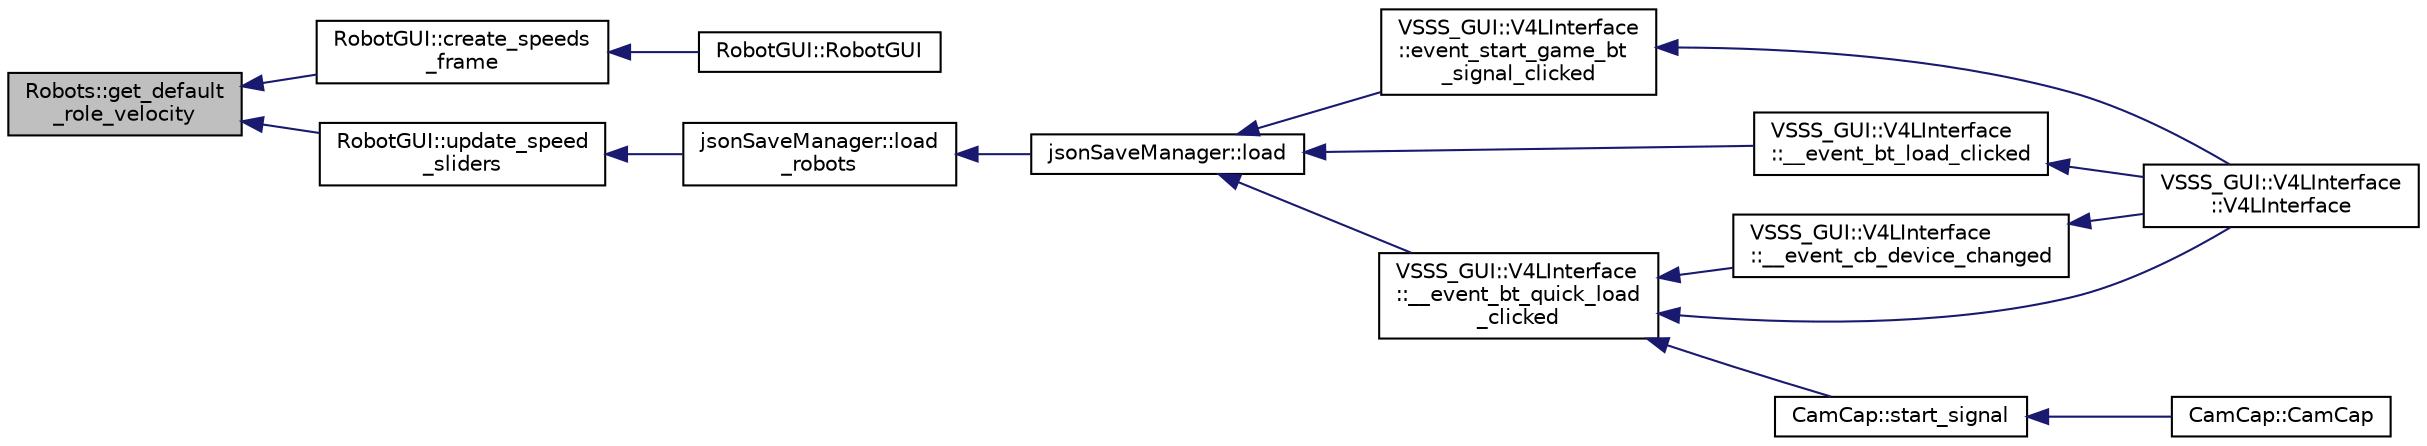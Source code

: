digraph "Robots::get_default_role_velocity"
{
 // INTERACTIVE_SVG=YES
  edge [fontname="Helvetica",fontsize="10",labelfontname="Helvetica",labelfontsize="10"];
  node [fontname="Helvetica",fontsize="10",shape=record];
  rankdir="LR";
  Node112 [label="Robots::get_default\l_role_velocity",height=0.2,width=0.4,color="black", fillcolor="grey75", style="filled", fontcolor="black"];
  Node112 -> Node113 [dir="back",color="midnightblue",fontsize="10",style="solid"];
  Node113 [label="RobotGUI::create_speeds\l_frame",height=0.2,width=0.4,color="black", fillcolor="white", style="filled",URL="$class_robot_g_u_i.html#a05b171a9b805af42e32ed9036478dafe"];
  Node113 -> Node114 [dir="back",color="midnightblue",fontsize="10",style="solid"];
  Node114 [label="RobotGUI::RobotGUI",height=0.2,width=0.4,color="black", fillcolor="white", style="filled",URL="$class_robot_g_u_i.html#a6e5874c7d6304555c48b08bd9c381253"];
  Node112 -> Node115 [dir="back",color="midnightblue",fontsize="10",style="solid"];
  Node115 [label="RobotGUI::update_speed\l_sliders",height=0.2,width=0.4,color="black", fillcolor="white", style="filled",URL="$class_robot_g_u_i.html#a7e7796fabb839c7eea5f82387fd10359"];
  Node115 -> Node116 [dir="back",color="midnightblue",fontsize="10",style="solid"];
  Node116 [label="jsonSaveManager::load\l_robots",height=0.2,width=0.4,color="black", fillcolor="white", style="filled",URL="$classjson_save_manager.html#a6ddf4a28c77c83f37e3771177226c960",tooltip="Load robot configurations from our JSON object to the interface. "];
  Node116 -> Node117 [dir="back",color="midnightblue",fontsize="10",style="solid"];
  Node117 [label="jsonSaveManager::load",height=0.2,width=0.4,color="black", fillcolor="white", style="filled",URL="$classjson_save_manager.html#a79fd35c53290662b58c5a4869376fa2e",tooltip="Loads all avaliable configurations in the given .json file. "];
  Node117 -> Node118 [dir="back",color="midnightblue",fontsize="10",style="solid"];
  Node118 [label="VSSS_GUI::V4LInterface\l::__event_bt_load_clicked",height=0.2,width=0.4,color="black", fillcolor="white", style="filled",URL="$class_v_s_s_s___g_u_i_1_1_v4_l_interface.html#a62894fc8a49716b44d3a3c6a445fe880",tooltip="Event triggered when &#39;Load&#39; button is clicked. "];
  Node118 -> Node119 [dir="back",color="midnightblue",fontsize="10",style="solid"];
  Node119 [label="VSSS_GUI::V4LInterface\l::V4LInterface",height=0.2,width=0.4,color="black", fillcolor="white", style="filled",URL="$class_v_s_s_s___g_u_i_1_1_v4_l_interface.html#a8fafd828eacc6d5480649fa9fddc7ee4",tooltip="Constructor of a V4LInterface object. "];
  Node117 -> Node120 [dir="back",color="midnightblue",fontsize="10",style="solid"];
  Node120 [label="VSSS_GUI::V4LInterface\l::__event_bt_quick_load\l_clicked",height=0.2,width=0.4,color="black", fillcolor="white", style="filled",URL="$class_v_s_s_s___g_u_i_1_1_v4_l_interface.html#a3010084dff2d7f93eed40efaab8ee61b",tooltip="Event triggered when &#39;Quick Load&#39; button is clicked. "];
  Node120 -> Node121 [dir="back",color="midnightblue",fontsize="10",style="solid"];
  Node121 [label="CamCap::start_signal",height=0.2,width=0.4,color="black", fillcolor="white", style="filled",URL="$class_cam_cap.html#ae676e6624dd821ad494a80e68a41e249",tooltip="Interface adjustments after &#39;start&#39; button is clicked. "];
  Node121 -> Node122 [dir="back",color="midnightblue",fontsize="10",style="solid"];
  Node122 [label="CamCap::CamCap",height=0.2,width=0.4,color="black", fillcolor="white", style="filled",URL="$class_cam_cap.html#afe0db98a5f72bc9b261dcb78e2840da6",tooltip="Constructor of a CamCap object. "];
  Node120 -> Node119 [dir="back",color="midnightblue",fontsize="10",style="solid"];
  Node120 -> Node123 [dir="back",color="midnightblue",fontsize="10",style="solid"];
  Node123 [label="VSSS_GUI::V4LInterface\l::__event_cb_device_changed",height=0.2,width=0.4,color="black", fillcolor="white", style="filled",URL="$class_v_s_s_s___g_u_i_1_1_v4_l_interface.html#af38c88f726a7ff9fab089ab9ed20c03c",tooltip="Event triggered when a new device is selected in Device combobox. "];
  Node123 -> Node119 [dir="back",color="midnightblue",fontsize="10",style="solid"];
  Node117 -> Node124 [dir="back",color="midnightblue",fontsize="10",style="solid"];
  Node124 [label="VSSS_GUI::V4LInterface\l::event_start_game_bt\l_signal_clicked",height=0.2,width=0.4,color="black", fillcolor="white", style="filled",URL="$class_v_s_s_s___g_u_i_1_1_v4_l_interface.html#a8c3f91048adebeb0b5aa9838053cdcfe",tooltip="Event triggered when start button is clicked. Starts/finishes video recording. "];
  Node124 -> Node119 [dir="back",color="midnightblue",fontsize="10",style="solid"];
}

